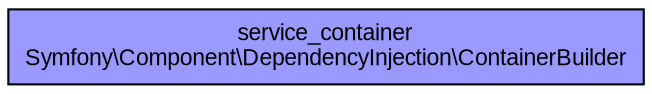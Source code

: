 digraph sc {
	ratio="compress"
	node [fontsize="11" fontname="Arial" shape="record"];
	edge [fontsize="9" fontname="Arial" color="grey" arrowhead="open" arrowsize="0.5"];

	node_service_container [label="service_container\nSymfony\\Component\\DependencyInjection\\ContainerBuilder\n", shape=record, fillcolor="#9999ff", style="filled"];
}
